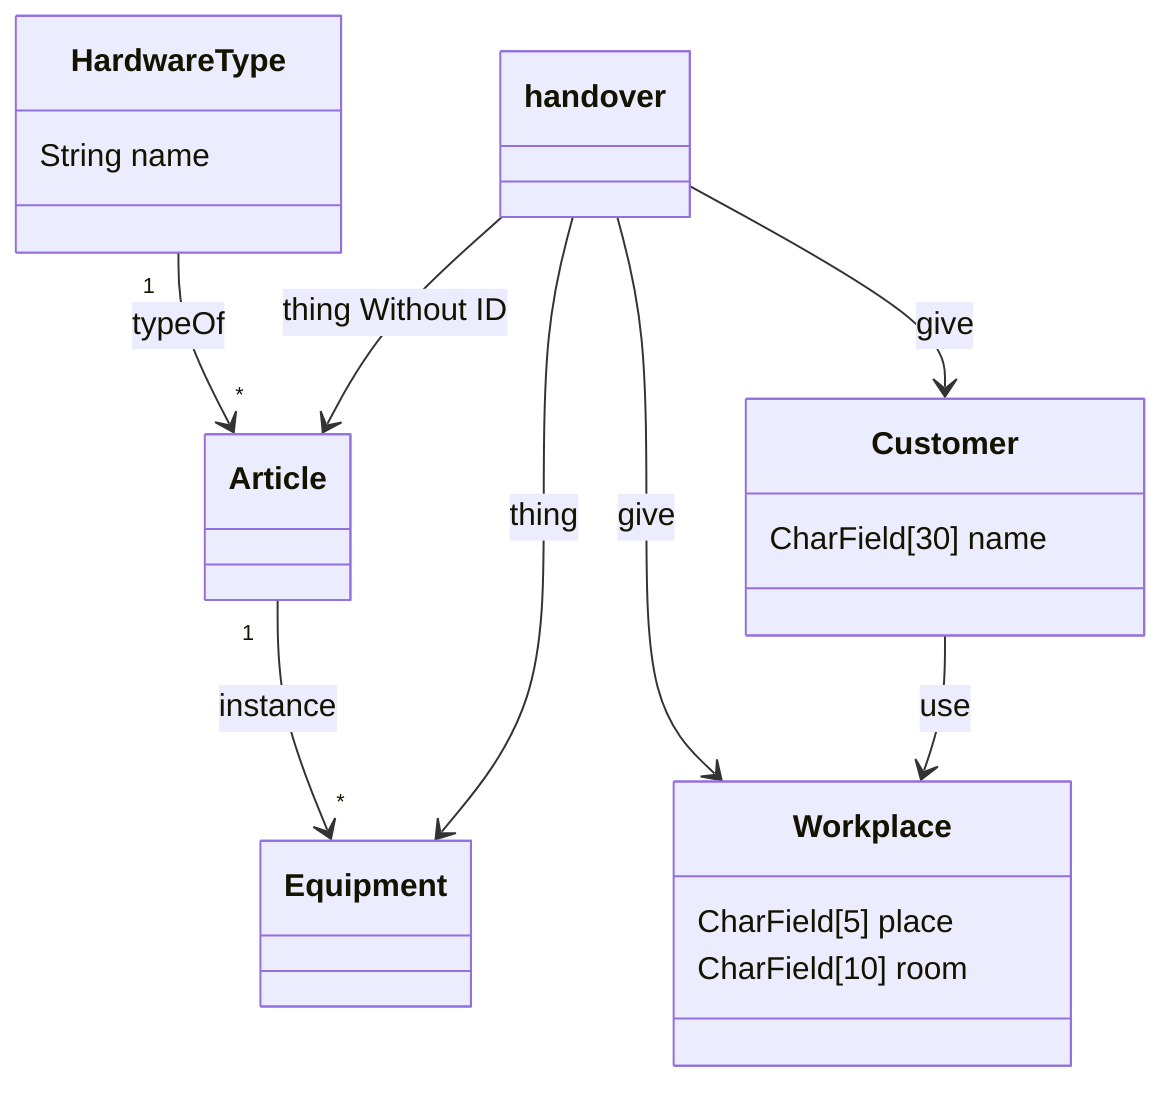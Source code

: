 classDiagram
    HardwareType "1" --> "*" Article : typeOf
    Article "1" --> "*" Equipment : instance

    handover --> Customer : give

    handover --> Workplace : give
    handover --> Equipment : thing
    handover --> Article : thing Without ID
    
    Customer --> Workplace : use

    HardwareType : String name

    Customer : CharField[30] name

    Workplace : CharField[5] place
    Workplace : CharField[10] room